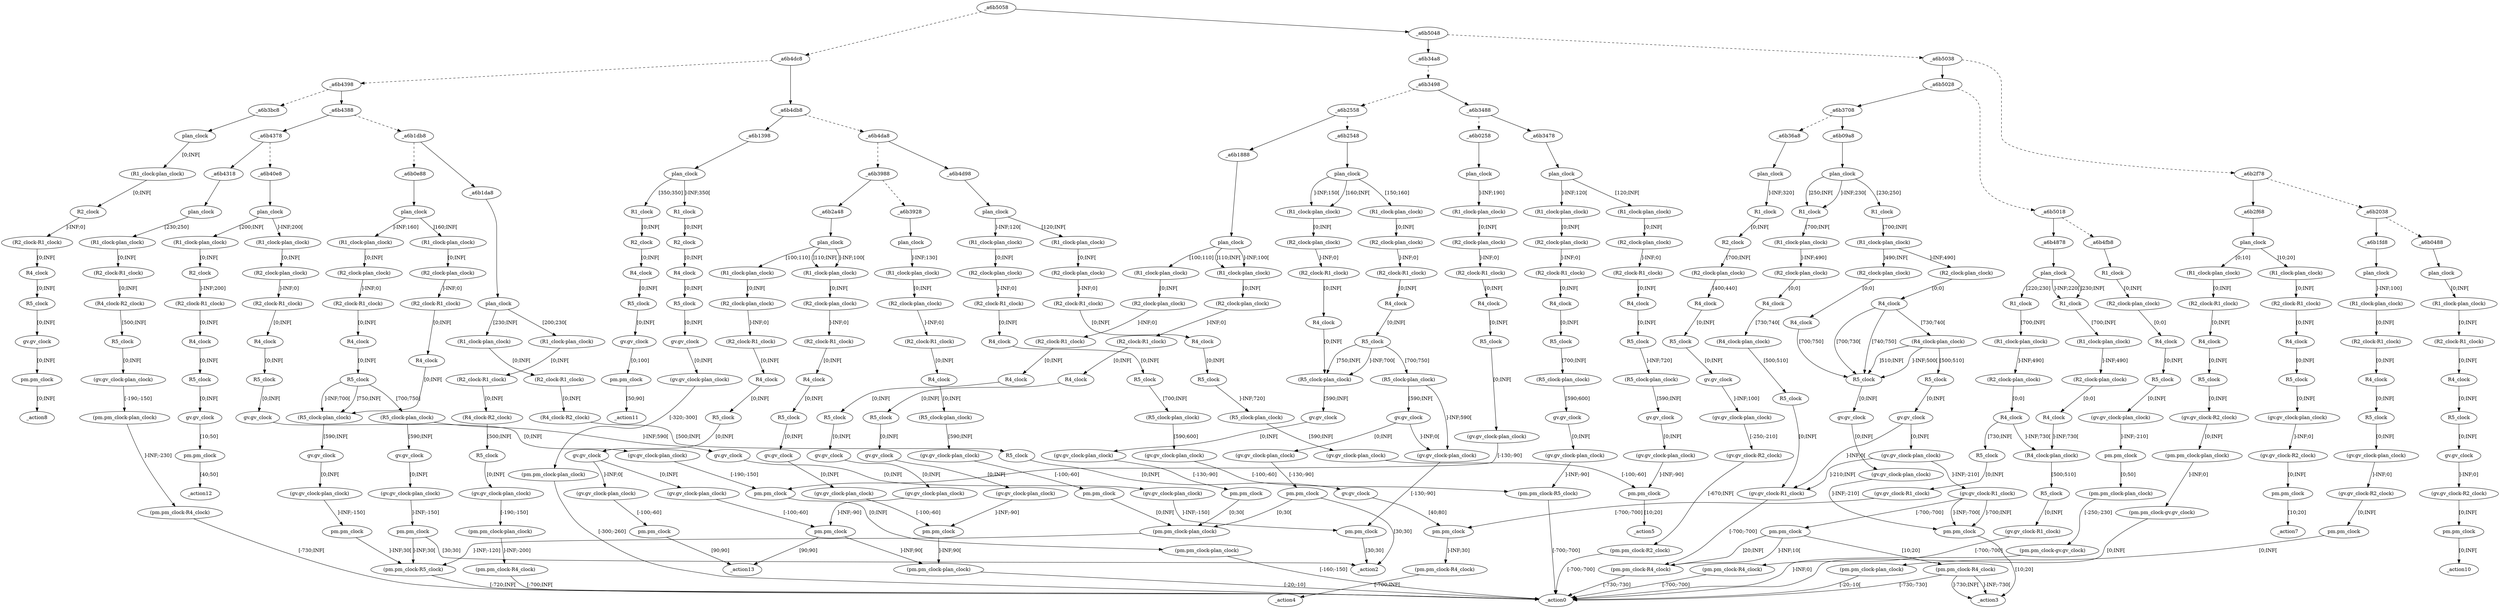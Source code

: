 digraph G {
"a6f2090" [label="plan_clock"];
"a6f2078" [label="(R1_clock-plan_clock)"];
"a6f2060" [label="R2_clock"];
"a6f2048" [label="(R2_clock-R1_clock)"];
"a6f2030" [label="R4_clock"];
"a6f2018" [label="R5_clock"];
"a6f2000" [label="gv.gv_clock"];
"a6f1fe8" [label="pm.pm_clock"];
"a5d2c98" [label="_action8"];
"a6f1fe8" -> "a5d2c98" [style=filled, label="[0;INF["];
"a6f2000" -> "a6f1fe8" [style=filled, label="[0;INF["];
"a6f2018" -> "a6f2000" [style=filled, label="[0;INF["];
"a6f2030" -> "a6f2018" [style=filled, label="[0;INF["];
"a6f2048" -> "a6f2030" [style=filled, label="[0;INF["];
"a6f2060" -> "a6f2048" [style=filled, label="]-INF;0]"];
"a6f2078" -> "a6f2060" [style=filled, label="[0;INF["];
"a6f2090" -> "a6f2078" [style=filled, label="[0;INF["];
"a6b3bc8" [label="_a6b3bc8"];
"a6b3bc8" -> "a6f2090" [style=filled];
"a6f0860" [label="plan_clock"];
"a6f0848" [label="(R1_clock-plan_clock)"];
"a6f0830" [label="(R2_clock-plan_clock)"];
"a6f0818" [label="(R2_clock-R1_clock)"];
"a6f0800" [label="R4_clock"];
"a6d0448" [label="R5_clock"];
"a6f0740" [label="(R5_clock-plan_clock)"];
"a6f0728" [label="gv.gv_clock"];
"a6f0710" [label="(gv.gv_clock-plan_clock)"];
"a6f06f8" [label="pm.pm_clock"];
"a6f06e0" [label="(pm.pm_clock-R5_clock)"];
"a49a090" [label="_action0"];
"a6f06e0" -> "a49a090" [style=filled, label="[-720;INF["];
"a6f06f8" -> "a6f06e0" [style=filled, label="]-INF;30["];
"a6f0710" -> "a6f06f8" [style=filled, label="]-INF;-150]"];
"a6f0728" -> "a6f0710" [style=filled, label="[0;INF["];
"a6f0740" -> "a6f0728" [style=filled, label="[590;INF["];
"a6d0448" -> "a6f0740" [style=filled, label="]-INF;700["];
"a6f07e8" [label="(R5_clock-plan_clock)"];
"a6f0578" [label="gv.gv_clock"];
"a6f0560" [label="(gv.gv_clock-plan_clock)"];
"a6d03e8" [label="pm.pm_clock"];
"a4bef58" [label="_action2"];
"a6d03e8" -> "a4bef58" [style=filled, label="[30;30]"];
"a6f0560" -> "a6d03e8" [style=filled, label="]-INF;-150]"];
"a6f0578" -> "a6f0560" [style=filled, label="[0;INF["];
"a6f07e8" -> "a6f0578" [style=filled, label="]-INF;590["];
"a6f07d0" [label="gv.gv_clock"];
"a6f07b8" [label="(gv.gv_clock-plan_clock)"];
"a6d0428" [label="pm.pm_clock"];
"a6d0428" -> "a6f06e0" [style=filled, label="]-INF;30["];
"a6d0428" -> "a4bef58" [style=filled, label="[30;30]"];
"a6f07b8" -> "a6d0428" [style=filled, label="]-INF;-150]"];
"a6f07d0" -> "a6f07b8" [style=filled, label="[0;INF["];
"a6f07e8" -> "a6f07d0" [style=filled, label="[590;INF["];
"a6d0448" -> "a6f07e8" [style=filled, label="[700;750]"];
"a6d0448" -> "a6f0740" [style=filled, label="]750;INF["];
"a6f0800" -> "a6d0448" [style=filled, label="[0;INF["];
"a6f0818" -> "a6f0800" [style=filled, label="[0;INF["];
"a6f0830" -> "a6f0818" [style=filled, label="]-INF;0]"];
"a6f0848" -> "a6f0830" [style=filled, label="[0;INF["];
"a6f0860" -> "a6f0848" [style=filled, label="]-INF;160]"];
"a6f07a0" [label="(R1_clock-plan_clock)"];
"a6f0788" [label="(R2_clock-plan_clock)"];
"a6f0770" [label="(R2_clock-R1_clock)"];
"a6f0758" [label="R4_clock"];
"a6f0758" -> "a6f0740" [style=filled, label="[0;INF["];
"a6f0770" -> "a6f0758" [style=filled, label="[0;INF["];
"a6f0788" -> "a6f0770" [style=filled, label="]-INF;0]"];
"a6f07a0" -> "a6f0788" [style=filled, label="[0;INF["];
"a6f0860" -> "a6f07a0" [style=filled, label="]160;INF["];
"a6b0e88" [label="_a6b0e88"];
"a6b0e88" -> "a6f0860" [style=filled];
"a6d0788" [label="plan_clock"];
"a6f0ed8" [label="(R1_clock-plan_clock)"];
"a6f0ec0" [label="(R2_clock-R1_clock)"];
"a6f0ea8" [label="(R4_clock-R2_clock)"];
"a6f0e90" [label="R5_clock"];
"a6d0708" [label="(gv.gv_clock-plan_clock)"];
"a6f0e78" [label="(pm.pm_clock-plan_clock)"];
"a6f0e60" [label="(pm.pm_clock-R4_clock)"];
"a6f0e60" -> "a49a090" [style=filled, label="[-700;INF["];
"a6f0e78" -> "a6f0e60" [style=filled, label="]-INF;-200]"];
"a6d0708" -> "a6f0e78" [style=filled, label="[-190;-150]"];
"a6f0e90" -> "a6d0708" [style=filled, label="[0;INF["];
"a6f0ea8" -> "a6f0e90" [style=filled, label="[500;INF["];
"a6f0ec0" -> "a6f0ea8" [style=filled, label="[0;INF["];
"a6f0ed8" -> "a6f0ec0" [style=filled, label="[0;INF["];
"a6d0788" -> "a6f0ed8" [style=filled, label="[200;230["];
"a6f0ff8" [label="(R1_clock-plan_clock)"];
"a6f0fe0" [label="(R2_clock-R1_clock)"];
"a6f0fc8" [label="(R4_clock-R2_clock)"];
"a6f0fb0" [label="R5_clock"];
"a6d0768" [label="gv.gv_clock"];
"a6f0f98" [label="pm.pm_clock"];
"a6f0f80" [label="(pm.pm_clock-R4_clock)"];
"a4c40a0" [label="_action4"];
"a6f0f80" -> "a4c40a0" [style=filled, label="[-700;INF["];
"a6f0f98" -> "a6f0f80" [style=filled, label="]-INF;30]"];
"a6d0768" -> "a6f0f98" [style=filled, label="[40;80]"];
"a6f0fb0" -> "a6d0768" [style=filled, label="[0;INF["];
"a6f0fc8" -> "a6f0fb0" [style=filled, label="[500;INF["];
"a6f0fe0" -> "a6f0fc8" [style=filled, label="[0;INF["];
"a6f0ff8" -> "a6f0fe0" [style=filled, label="[0;INF["];
"a6d0788" -> "a6f0ff8" [style=filled, label="[230;INF["];
"a6b1da8" [label="_a6b1da8"];
"a6b1da8" -> "a6d0788" [style=filled];
"a6b1db8" [label="_a6b1db8"];
"a6b1db8" -> "a6b1da8" [style=filled];
"a6b1db8" -> "a6b0e88" [style=dashed];
"a6f2318" [label="plan_clock"];
"a6f22e8" [label="(R1_clock-plan_clock)"];
"a6f22d0" [label="(R2_clock-plan_clock)"];
"a6f22b8" [label="(R2_clock-R1_clock)"];
"a6f22a0" [label="R4_clock"];
"a6f2288" [label="R5_clock"];
"a6f2270" [label="gv.gv_clock"];
"a6d0d68" [label="(gv.gv_clock-plan_clock)"];
"a6f00c8" [label="pm.pm_clock"];
"a6d0068" [label="(pm.pm_clock-plan_clock)"];
"a6d0068" -> "a49a090" [style=filled, label="[-160;-150]"];
"a6f00c8" -> "a6d0068" [style=filled, label="[0;INF["];
"a6d0d68" -> "a6f00c8" [style=filled, label="[-190;-150]"];
"a6f2270" -> "a6d0d68" [style=filled, label="[0;INF["];
"a6f2288" -> "a6f2270" [style=filled, label="[0;INF["];
"a6f22a0" -> "a6f2288" [style=filled, label="[0;INF["];
"a6f22b8" -> "a6f22a0" [style=filled, label="[0;INF["];
"a6f22d0" -> "a6f22b8" [style=filled, label="]-INF;0]"];
"a6f22e8" -> "a6f22d0" [style=filled, label="[0;INF["];
"a6f2318" -> "a6f22e8" [style=filled, label="]-INF;200["];
"a6f2198" [label="(R1_clock-plan_clock)"];
"a6f2180" [label="R2_clock"];
"a6f2168" [label="(R2_clock-R1_clock)"];
"a6f2150" [label="R4_clock"];
"a6f2138" [label="R5_clock"];
"a6d0d28" [label="gv.gv_clock"];
"a6d0d08" [label="pm.pm_clock"];
"a5ca698" [label="_action12"];
"a6d0d08" -> "a5ca698" [style=filled, label="[40;50]"];
"a6d0d28" -> "a6d0d08" [style=filled, label="[10;50]"];
"a6f2138" -> "a6d0d28" [style=filled, label="[0;INF["];
"a6f2150" -> "a6f2138" [style=filled, label="[0;INF["];
"a6f2168" -> "a6f2150" [style=filled, label="[0;INF["];
"a6f2180" -> "a6f2168" [style=filled, label="]-INF;200]"];
"a6f2198" -> "a6f2180" [style=filled, label="[0;INF["];
"a6f2318" -> "a6f2198" [style=filled, label="[200;INF["];
"a6b40e8" [label="_a6b40e8"];
"a6b40e8" -> "a6f2318" [style=filled];
"a6d0de8" [label="plan_clock"];
"a6f2438" [label="(R1_clock-plan_clock)"];
"a6f2420" [label="(R2_clock-R1_clock)"];
"a6f2408" [label="(R4_clock-R2_clock)"];
"a6f23f0" [label="R5_clock"];
"a6d0dc8" [label="(gv.gv_clock-plan_clock)"];
"a6f23d8" [label="(pm.pm_clock-plan_clock)"];
"a6f23c0" [label="(pm.pm_clock-R4_clock)"];
"a6f23c0" -> "a49a090" [style=filled, label="[-730;INF["];
"a6f23d8" -> "a6f23c0" [style=filled, label="]-INF;-230]"];
"a6d0dc8" -> "a6f23d8" [style=filled, label="[-190;-150]"];
"a6f23f0" -> "a6d0dc8" [style=filled, label="[0;INF["];
"a6f2408" -> "a6f23f0" [style=filled, label="[500;INF["];
"a6f2420" -> "a6f2408" [style=filled, label="[0;INF["];
"a6f2438" -> "a6f2420" [style=filled, label="[0;INF["];
"a6d0de8" -> "a6f2438" [style=filled, label="[230;250]"];
"a6b4318" [label="_a6b4318"];
"a6b4318" -> "a6d0de8" [style=filled];
"a6b4378" [label="_a6b4378"];
"a6b4378" -> "a6b4318" [style=filled];
"a6b4378" -> "a6b40e8" [style=dashed];
"a6b4388" [label="_a6b4388"];
"a6b4388" -> "a6b4378" [style=filled];
"a6b4388" -> "a6b1db8" [style=dashed];
"a6b4398" [label="_a6b4398"];
"a6b4398" -> "a6b4388" [style=filled];
"a6b4398" -> "a6b3bc8" [style=dashed];
"a6f1f28" [label="plan_clock"];
"a6f1f10" [label="(R1_clock-plan_clock)"];
"a6f1ef8" [label="(R2_clock-plan_clock)"];
"a6f1ee0" [label="(R2_clock-R1_clock)"];
"a6f1ec8" [label="R4_clock"];
"a6f1eb0" [label="(R5_clock-plan_clock)"];
"a6d0ca8" [label="(gv.gv_clock-plan_clock)"];
"a6f1e98" [label="pm.pm_clock"];
"a6f1310" [label="(pm.pm_clock-plan_clock)"];
"a6f1310" -> "a6f06e0" [style=filled, label="]-INF;-120]"];
"a6f1e98" -> "a6f1310" [style=filled, label="[0;INF["];
"a6d0ca8" -> "a6f1e98" [style=filled, label="[-100;-60]"];
"a6f1eb0" -> "a6d0ca8" [style=filled, label="[590;INF["];
"a6f1ec8" -> "a6f1eb0" [style=filled, label="[0;INF["];
"a6f1ee0" -> "a6f1ec8" [style=filled, label="[0;INF["];
"a6f1ef8" -> "a6f1ee0" [style=filled, label="]-INF;0]"];
"a6f1f10" -> "a6f1ef8" [style=filled, label="[0;INF["];
"a6f1f28" -> "a6f1f10" [style=filled, label="]-INF;130]"];
"a6b3928" [label="_a6b3928"];
"a6b3928" -> "a6f1f28" [style=filled];
"a6d0a68" [label="plan_clock"];
"a6f1640" [label="(R1_clock-plan_clock)"];
"a6f1628" [label="(R2_clock-plan_clock)"];
"a6f1610" [label="(R2_clock-R1_clock)"];
"a6f15f8" [label="R4_clock"];
"a6f15e0" [label="R5_clock"];
"a6f15c8" [label="gv.gv_clock"];
"a6d0a28" [label="(gv.gv_clock-plan_clock)"];
"a6f0c68" [label="pm.pm_clock"];
"a6d0668" [label="(pm.pm_clock-plan_clock)"];
"a6d0668" -> "a49a090" [style=filled, label="[-20;-10]"];
"a6f0c68" -> "a6d0668" [style=filled, label="]-INF;90["];
"a6d0a28" -> "a6f0c68" [style=filled, label="[-100;-60]"];
"a6f15c8" -> "a6d0a28" [style=filled, label="[0;INF["];
"a6f15e0" -> "a6f15c8" [style=filled, label="[0;INF["];
"a6f15f8" -> "a6f15e0" [style=filled, label="[0;INF["];
"a6f1610" -> "a6f15f8" [style=filled, label="[0;INF["];
"a6f1628" -> "a6f1610" [style=filled, label="]-INF;0]"];
"a6f1640" -> "a6f1628" [style=filled, label="[0;INF["];
"a6d0a68" -> "a6f1640" [style=filled, label="]-INF;100["];
"a6f16d0" [label="(R1_clock-plan_clock)"];
"a6f16b8" [label="(R2_clock-plan_clock)"];
"a6f16a0" [label="(R2_clock-R1_clock)"];
"a6f1688" [label="R4_clock"];
"a6f1670" [label="R5_clock"];
"a6f1658" [label="gv.gv_clock"];
"a6d09c8" [label="(gv.gv_clock-plan_clock)"];
"a6d0608" [label="pm.pm_clock"];
"a5c9e70" [label="_action13"];
"a6d0608" -> "a5c9e70" [style=filled, label="[90;90]"];
"a6d09c8" -> "a6d0608" [style=filled, label="[-100;-60]"];
"a6f1658" -> "a6d09c8" [style=filled, label="]-INF;0["];
"a6d0a48" [label="(gv.gv_clock-plan_clock)"];
"a6d0688" [label="pm.pm_clock"];
"a6d0688" -> "a6d0668" [style=filled, label="]-INF;90["];
"a6d0688" -> "a5c9e70" [style=filled, label="[90;90]"];
"a6d0a48" -> "a6d0688" [style=filled, label="[-100;-60]"];
"a6f1658" -> "a6d0a48" [style=filled, label="[0;INF["];
"a6f1670" -> "a6f1658" [style=filled, label="[0;INF["];
"a6f1688" -> "a6f1670" [style=filled, label="[0;INF["];
"a6f16a0" -> "a6f1688" [style=filled, label="[0;INF["];
"a6f16b8" -> "a6f16a0" [style=filled, label="]-INF;0]"];
"a6f16d0" -> "a6f16b8" [style=filled, label="[0;INF["];
"a6d0a68" -> "a6f16d0" [style=filled, label="[100;110]"];
"a6d0a68" -> "a6f1640" [style=filled, label="]110;INF["];
"a6b2a48" [label="_a6b2a48"];
"a6b2a48" -> "a6d0a68" [style=filled];
"a6b3988" [label="_a6b3988"];
"a6b3988" -> "a6b2a48" [style=filled];
"a6b3988" -> "a6b3928" [style=dashed];
"a6f2888" [label="plan_clock"];
"a6f2708" [label="(R1_clock-plan_clock)"];
"a6f26f0" [label="(R2_clock-plan_clock)"];
"a6f26d8" [label="(R2_clock-R1_clock)"];
"a6f26c0" [label="R4_clock"];
"a6f26a8" [label="R5_clock"];
"a6d1068" [label="(R5_clock-plan_clock)"];
"a6d1048" [label="(gv.gv_clock-plan_clock)"];
"a6d0b68" [label="(pm.pm_clock-R5_clock)"];
"a6d0b68" -> "a49a090" [style=filled, label="[-700;-700]"];
"a6d1048" -> "a6d0b68" [style=filled, label="[-100;-60]"];
"a6d1068" -> "a6d1048" [style=filled, label="[590;600]"];
"a6f26a8" -> "a6d1068" [style=filled, label="[700;INF["];
"a6f26c0" -> "a6f26a8" [style=filled, label="[0;INF["];
"a6f26d8" -> "a6f26c0" [style=filled, label="[0;INF["];
"a6f26f0" -> "a6f26d8" [style=filled, label="]-INF;0]"];
"a6f2708" -> "a6f26f0" [style=filled, label="[0;INF["];
"a6f2888" -> "a6f2708" [style=filled, label="]-INF;120["];
"a6f2858" [label="(R1_clock-plan_clock)"];
"a6f2840" [label="(R2_clock-plan_clock)"];
"a6f2828" [label="(R2_clock-R1_clock)"];
"a6f2810" [label="R4_clock"];
"a6f27f8" [label="R5_clock"];
"a6f27e0" [label="(R5_clock-plan_clock)"];
"a6d10a8" [label="(gv.gv_clock-plan_clock)"];
"a6d0ba8" [label="pm.pm_clock"];
"a4bf150" [label="_action5"];
"a6d0ba8" -> "a4bf150" [style=filled, label="[10;20]"];
"a6d10a8" -> "a6d0ba8" [style=filled, label="[-100;-60]"];
"a6f27e0" -> "a6d10a8" [style=filled, label="[590;INF["];
"a6f27f8" -> "a6f27e0" [style=filled, label="]-INF;720]"];
"a6f2810" -> "a6f27f8" [style=filled, label="[0;INF["];
"a6f2828" -> "a6f2810" [style=filled, label="[0;INF["];
"a6f2840" -> "a6f2828" [style=filled, label="]-INF;0]"];
"a6f2858" -> "a6f2840" [style=filled, label="[0;INF["];
"a6f2888" -> "a6f2858" [style=filled, label="[120;INF["];
"a6b4d98" [label="_a6b4d98"];
"a6b4d98" -> "a6f2888" [style=filled];
"a6b4da8" [label="_a6b4da8"];
"a6b4da8" -> "a6b4d98" [style=filled];
"a6b4da8" -> "a6b3988" [style=dashed];
"a6d05a8" [label="plan_clock"];
"a6f0968" [label="R1_clock"];
"a6f0950" [label="R2_clock"];
"a6f0938" [label="R4_clock"];
"a6f0920" [label="R5_clock"];
"a6f0908" [label="gv.gv_clock"];
"a6d04c8" [label="(gv.gv_clock-plan_clock)"];
"a6d04a8" [label="(pm.pm_clock-plan_clock)"];
"a6d04a8" -> "a49a090" [style=filled, label="[-300;-260]"];
"a6d04c8" -> "a6d04a8" [style=filled, label="[-320;-300]"];
"a6f0908" -> "a6d04c8" [style=filled, label="[0;INF["];
"a6f0920" -> "a6f0908" [style=filled, label="[0;INF["];
"a6f0938" -> "a6f0920" [style=filled, label="[0;INF["];
"a6f0950" -> "a6f0938" [style=filled, label="[0;INF["];
"a6f0968" -> "a6f0950" [style=filled, label="[0;INF["];
"a6d05a8" -> "a6f0968" [style=filled, label="]-INF;350["];
"a6f0a40" [label="R1_clock"];
"a6f0a28" [label="R2_clock"];
"a6f0a10" [label="R4_clock"];
"a6f09f8" [label="R5_clock"];
"a6d0568" [label="gv.gv_clock"];
"a6d0548" [label="pm.pm_clock"];
"a5d2ef0" [label="_action11"];
"a6d0548" -> "a5d2ef0" [style=filled, label="[50;90]"];
"a6d0568" -> "a6d0548" [style=filled, label="[0;100]"];
"a6f09f8" -> "a6d0568" [style=filled, label="[0;INF["];
"a6f0a10" -> "a6f09f8" [style=filled, label="[0;INF["];
"a6f0a28" -> "a6f0a10" [style=filled, label="[0;INF["];
"a6f0a40" -> "a6f0a28" [style=filled, label="[0;INF["];
"a6d05a8" -> "a6f0a40" [style=filled, label="[350;350]"];
"a6b1398" [label="_a6b1398"];
"a6b1398" -> "a6d05a8" [style=filled];
"a6b4db8" [label="_a6b4db8"];
"a6b4db8" -> "a6b1398" [style=filled];
"a6b4db8" -> "a6b4da8" [style=dashed];
"a6b4dc8" [label="_a6b4dc8"];
"a6b4dc8" -> "a6b4db8" [style=filled];
"a6b4dc8" -> "a6b4398" [style=dashed];
"a6f02d8" [label="plan_clock"];
"a6f02c0" [label="(R1_clock-plan_clock)"];
"a6f02a8" [label="(R2_clock-R1_clock)"];
"a6f0290" [label="R4_clock"];
"a6f0278" [label="R5_clock"];
"a6f0260" [label="gv.gv_clock"];
"a6f0248" [label="(gv.gv_clock-R2_clock)"];
"a6f0230" [label="pm.pm_clock"];
"a4bea38" [label="_action10"];
"a6f0230" -> "a4bea38" [style=filled, label="[0;INF["];
"a6f0248" -> "a6f0230" [style=filled, label="[0;INF["];
"a6f0260" -> "a6f0248" [style=filled, label="]-INF;0]"];
"a6f0278" -> "a6f0260" [style=filled, label="[0;INF["];
"a6f0290" -> "a6f0278" [style=filled, label="[0;INF["];
"a6f02a8" -> "a6f0290" [style=filled, label="[0;INF["];
"a6f02c0" -> "a6f02a8" [style=filled, label="[0;INF["];
"a6f02d8" -> "a6f02c0" [style=filled, label="[0;INF["];
"a6b0488" [label="_a6b0488"];
"a6b0488" -> "a6f02d8" [style=filled];
"a6f1190" [label="plan_clock"];
"a6f1178" [label="(R1_clock-plan_clock)"];
"a6f1160" [label="(R2_clock-R1_clock)"];
"a6f1148" [label="R4_clock"];
"a6f1130" [label="R5_clock"];
"a6f1118" [label="(gv.gv_clock-plan_clock)"];
"a6f1100" [label="(gv.gv_clock-R2_clock)"];
"a6f10e8" [label="pm.pm_clock"];
"a6d07c8" [label="(pm.pm_clock-plan_clock)"];
"a6d07c8" -> "a49a090" [style=filled, label="[-20;-10["];
"a6f10e8" -> "a6d07c8" [style=filled, label="[0;INF["];
"a6f1100" -> "a6f10e8" [style=filled, label="[0;INF["];
"a6f1118" -> "a6f1100" [style=filled, label="]-INF;0]"];
"a6f1130" -> "a6f1118" [style=filled, label="[0;INF["];
"a6f1148" -> "a6f1130" [style=filled, label="[0;INF["];
"a6f1160" -> "a6f1148" [style=filled, label="[0;INF["];
"a6f1178" -> "a6f1160" [style=filled, label="[0;INF["];
"a6f1190" -> "a6f1178" [style=filled, label="]-INF;100]"];
"a6b1fd8" [label="_a6b1fd8"];
"a6b1fd8" -> "a6f1190" [style=filled];
"a6b2038" [label="_a6b2038"];
"a6b2038" -> "a6b1fd8" [style=filled];
"a6b2038" -> "a6b0488" [style=dashed];
"a730058" [label="plan_clock"];
"a6f1940" [label="(R1_clock-plan_clock)"];
"a6f1928" [label="(R2_clock-R1_clock)"];
"a6f1910" [label="R4_clock"];
"a6f18f8" [label="R5_clock"];
"a6f18e0" [label="(gv.gv_clock-R2_clock)"];
"a6f18c8" [label="(pm.pm_clock-plan_clock)"];
"a6f18b0" [label="(pm.pm_clock-gv.gv_clock)"];
"a6f18b0" -> "a49a090" [style=filled, label="[0;INF["];
"a6f18c8" -> "a6f18b0" [style=filled, label="]-INF;0]"];
"a6f18e0" -> "a6f18c8" [style=filled, label="[0;INF["];
"a6f18f8" -> "a6f18e0" [style=filled, label="[0;INF["];
"a6f1910" -> "a6f18f8" [style=filled, label="[0;INF["];
"a6f1928" -> "a6f1910" [style=filled, label="[0;INF["];
"a6f1940" -> "a6f1928" [style=filled, label="[0;INF["];
"a730058" -> "a6f1940" [style=filled, label="[0;10]"];
"a6f17f0" [label="(R1_clock-plan_clock)"];
"a6f17d8" [label="(R2_clock-R1_clock)"];
"a6f17c0" [label="R4_clock"];
"a6f17a8" [label="R5_clock"];
"a6f1790" [label="(gv.gv_clock-plan_clock)"];
"a6f1778" [label="(gv.gv_clock-R2_clock)"];
"a6d0aa8" [label="pm.pm_clock"];
"a4bee48" [label="_action7"];
"a6d0aa8" -> "a4bee48" [style=filled, label="[10;20]"];
"a6f1778" -> "a6d0aa8" [style=filled, label="[0;INF["];
"a6f1790" -> "a6f1778" [style=filled, label="]-INF;0]"];
"a6f17a8" -> "a6f1790" [style=filled, label="[0;INF["];
"a6f17c0" -> "a6f17a8" [style=filled, label="[0;INF["];
"a6f17d8" -> "a6f17c0" [style=filled, label="[0;INF["];
"a6f17f0" -> "a6f17d8" [style=filled, label="[0;INF["];
"a730058" -> "a6f17f0" [style=filled, label="]10;20]"];
"a6b2f68" [label="_a6b2f68"];
"a6b2f68" -> "a730058" [style=filled];
"a6b2f78" [label="_a6b2f78"];
"a6b2f78" -> "a6b2f68" [style=filled];
"a6b2f78" -> "a6b2038" [style=dashed];
"a6f2978" [label="R1_clock"];
"a6d1168" [label="(R2_clock-plan_clock)"];
"a6f2960" [label="R4_clock"];
"a6f2948" [label="R5_clock"];
"a6f2930" [label="(gv.gv_clock-plan_clock)"];
"a6d1148" [label="pm.pm_clock"];
"a6d1128" [label="(pm.pm_clock-plan_clock)"];
"a6f2918" [label="(pm.pm_clock-gv.gv_clock)"];
"a6f2918" -> "a49a090" [style=filled, label="]-INF;0]"];
"a6d1128" -> "a6f2918" [style=filled, label="[-250;-230]"];
"a6d1148" -> "a6d1128" [style=filled, label="[0;50]"];
"a6f2930" -> "a6d1148" [style=filled, label="]-INF;-210]"];
"a6f2948" -> "a6f2930" [style=filled, label="[0;INF["];
"a6f2960" -> "a6f2948" [style=filled, label="[0;INF["];
"a6d1168" -> "a6f2960" [style=filled, label="[0;0]"];
"a6f2978" -> "a6d1168" [style=filled, label="[0;INF["];
"a6b4fb8" [label="_a6b4fb8"];
"a6b4fb8" -> "a6f2978" [style=filled];
"a6d0fe8" [label="plan_clock"];
"a6f24f8" [label="R1_clock"];
"a6f24e0" [label="(R1_clock-plan_clock)"];
"a6d0ee8" [label="(R2_clock-plan_clock)"];
"a6f24c8" [label="R4_clock"];
"a6d0ec8" [label="(R4_clock-plan_clock)"];
"a6f24b0" [label="R5_clock"];
"a6d0ea8" [label="(gv.gv_clock-R1_clock)"];
"a6d0e88" [label="(pm.pm_clock-R4_clock)"];
"a6d0e88" -> "a49a090" [style=filled, label="[-700;-700]"];
"a6d0ea8" -> "a6d0e88" [style=filled, label="[-700;-700]"];
"a6f24b0" -> "a6d0ea8" [style=filled, label="[0;INF["];
"a6d0ec8" -> "a6f24b0" [style=filled, label="[500;510]"];
"a6f24c8" -> "a6d0ec8" [style=filled, label="]-INF;730["];
"a6d0ee8" -> "a6f24c8" [style=filled, label="[0;0]"];
"a6f24e0" -> "a6d0ee8" [style=filled, label="]-INF;490]"];
"a6f24f8" -> "a6f24e0" [style=filled, label="[700;INF["];
"a6d0fe8" -> "a6f24f8" [style=filled, label="]-INF;220["];
"a6f2600" [label="R1_clock"];
"a6f25e8" [label="(R1_clock-plan_clock)"];
"a6d0fc8" [label="(R2_clock-plan_clock)"];
"a6f25d0" [label="R4_clock"];
"a6f25d0" -> "a6d0ec8" [style=filled, label="]-INF;730["];
"a6f2570" [label="R5_clock"];
"a6d0f68" [label="(gv.gv_clock-R1_clock)"];
"a6d0f68" -> "a6f0f98" [style=filled, label="[-700;-700]"];
"a6f2570" -> "a6d0f68" [style=filled, label="[0;INF["];
"a6f25d0" -> "a6f2570" [style=filled, label="[730;INF["];
"a6d0fc8" -> "a6f25d0" [style=filled, label="[0;0]"];
"a6f25e8" -> "a6d0fc8" [style=filled, label="]-INF;490]"];
"a6f2600" -> "a6f25e8" [style=filled, label="[700;INF["];
"a6d0fe8" -> "a6f2600" [style=filled, label="[220;230]"];
"a6d0fe8" -> "a6f24f8" [style=filled, label="]230;INF["];
"a6b4878" [label="_a6b4878"];
"a6b4878" -> "a6d0fe8" [style=filled];
"a6b5018" [label="_a6b5018"];
"a6b5018" -> "a6b4878" [style=filled];
"a6b5018" -> "a6b4fb8" [style=dashed];
"a6f1dd8" [label="plan_clock"];
"a6f1dc0" [label="R1_clock"];
"a6f1da8" [label="R2_clock"];
"a6d0c68" [label="(R2_clock-plan_clock)"];
"a6f1d90" [label="R4_clock"];
"a6f1d78" [label="R5_clock"];
"a6f1d60" [label="gv.gv_clock"];
"a6d0c48" [label="(gv.gv_clock-plan_clock)"];
"a6f1d48" [label="(gv.gv_clock-R2_clock)"];
"a6d0c28" [label="(pm.pm_clock-R2_clock)"];
"a6d0c28" -> "a49a090" [style=filled, label="[-700;-700]"];
"a6f1d48" -> "a6d0c28" [style=filled, label="[-670;INF["];
"a6d0c48" -> "a6f1d48" [style=filled, label="[-250;-210]"];
"a6f1d60" -> "a6d0c48" [style=filled, label="]-INF;100]"];
"a6f1d78" -> "a6f1d60" [style=filled, label="[0;INF["];
"a6f1d90" -> "a6f1d78" [style=filled, label="[0;INF["];
"a6d0c68" -> "a6f1d90" [style=filled, label="[400;440]"];
"a6f1da8" -> "a6d0c68" [style=filled, label="[700;INF["];
"a6f1dc0" -> "a6f1da8" [style=filled, label="[0;INF["];
"a6f1dd8" -> "a6f1dc0" [style=filled, label="]-INF;320]"];
"a6b36a8" [label="_a6b36a8"];
"a6b36a8" -> "a6f1dd8" [style=filled];
"a6d0388" [label="plan_clock"];
"a6f0428" [label="R1_clock"];
"a6f0410" [label="(R1_clock-plan_clock)"];
"a6d02c8" [label="(R2_clock-plan_clock)"];
"a6d02a8" [label="R4_clock"];
"a6d0288" [label="(R4_clock-plan_clock)"];
"a6f03f8" [label="R5_clock"];
"a6d0268" [label="(gv.gv_clock-R1_clock)"];
"a6d0248" [label="(pm.pm_clock-R4_clock)"];
"a6d0248" -> "a49a090" [style=filled, label="[-730;-730]"];
"a6d0268" -> "a6d0248" [style=filled, label="[-700;-700]"];
"a6f03f8" -> "a6d0268" [style=filled, label="[0;INF["];
"a6d0288" -> "a6f03f8" [style=filled, label="[500;510]"];
"a6d02a8" -> "a6d0288" [style=filled, label="[730;740["];
"a6d02c8" -> "a6d02a8" [style=filled, label="[0;0]"];
"a6f0410" -> "a6d02c8" [style=filled, label="]-INF;490]"];
"a6f0428" -> "a6f0410" [style=filled, label="[700;INF["];
"a6d0388" -> "a6f0428" [style=filled, label="]-INF;230["];
"a6f04a0" [label="R1_clock"];
"a6f0488" [label="(R1_clock-plan_clock)"];
"a6d0368" [label="(R2_clock-plan_clock)"];
"a710038" [label="R4_clock"];
"a6f0380" [label="R5_clock"];
"a6f0368" [label="gv.gv_clock"];
"a6f0350" [label="(gv.gv_clock-plan_clock)"];
"a6d0128" [label="pm.pm_clock"];
"a5d7e40" [label="_action3"];
"a6d0128" -> "a5d7e40" [style=filled, label="[10;20]"];
"a6f0350" -> "a6d0128" [style=filled, label="]-INF;-210]"];
"a6f0368" -> "a6f0350" [style=filled, label="[0;INF["];
"a6f0380" -> "a6f0368" [style=filled, label="[0;INF["];
"a710038" -> "a6f0380" [style=filled, label="[700;730["];
"a6d0348" [label="(R4_clock-plan_clock)"];
"a6d0348" -> "a6f0380" [style=filled, label="]-INF;500["];
"a6f0470" [label="R5_clock"];
"a6f0458" [label="gv.gv_clock"];
"a6f0458" -> "a6d0268" [style=filled, label="]-INF;0["];
"a6f0440" [label="(gv.gv_clock-plan_clock)"];
"a6d0328" [label="(gv.gv_clock-R1_clock)"];
"a6d0328" -> "a6d0128" [style=filled, label="]-INF;-700["];
"a6d0308" [label="pm.pm_clock"];
"a6d0308" -> "a6d0248" [style=filled, label="]-INF;10["];
"a6d02e8" [label="(pm.pm_clock-R4_clock)"];
"a6d02e8" -> "a5d7e40" [style=filled, label="]-INF;-730["];
"a6d02e8" -> "a49a090" [style=filled, label="[-730;-730]"];
"a6d02e8" -> "a5d7e40" [style=filled, label="]-730;INF["];
"a6d0308" -> "a6d02e8" [style=filled, label="[10;20]"];
"a6d0308" -> "a6d0248" [style=filled, label="]20;INF["];
"a6d0328" -> "a6d0308" [style=filled, label="[-700;-700]"];
"a6d0328" -> "a6d0128" [style=filled, label="]-700;INF["];
"a6f0440" -> "a6d0328" [style=filled, label="]-INF;-210]"];
"a6f0440" -> "a6d0268" [style=filled, label="]-210;INF["];
"a6f0458" -> "a6f0440" [style=filled, label="[0;INF["];
"a6f0470" -> "a6f0458" [style=filled, label="[0;INF["];
"a6d0348" -> "a6f0470" [style=filled, label="[500;510]"];
"a6d0348" -> "a6f0380" [style=filled, label="]510;INF["];
"a710038" -> "a6d0348" [style=filled, label="[730;740["];
"a710038" -> "a6f0380" [style=filled, label="[740;750]"];
"a6d0368" -> "a710038" [style=filled, label="[0;0]"];
"a6f0488" -> "a6d0368" [style=filled, label="]-INF;490]"];
"a6d0168" [label="(R2_clock-plan_clock)"];
"a6d0148" [label="R4_clock"];
"a6d0148" -> "a6f0380" [style=filled, label="[700;750]"];
"a6d0168" -> "a6d0148" [style=filled, label="[0;0]"];
"a6f0488" -> "a6d0168" [style=filled, label="]490;INF["];
"a6f04a0" -> "a6f0488" [style=filled, label="[700;INF["];
"a6d0388" -> "a6f04a0" [style=filled, label="[230;250]"];
"a6d0388" -> "a6f0428" [style=filled, label="]250;INF["];
"a6b09a8" [label="_a6b09a8"];
"a6b09a8" -> "a6d0388" [style=filled];
"a6b3708" [label="_a6b3708"];
"a6b3708" -> "a6b09a8" [style=filled];
"a6b3708" -> "a6b36a8" [style=dashed];
"a6b5028" [label="_a6b5028"];
"a6b5028" -> "a6b3708" [style=filled];
"a6b5028" -> "a6b5018" [style=dashed];
"a6b5038" [label="_a6b5038"];
"a6b5038" -> "a6b5028" [style=filled];
"a6b5038" -> "a6b2f78" [style=dashed];
"a6d0968" [label="plan_clock"];
"a6f13a0" [label="(R1_clock-plan_clock)"];
"a6f1388" [label="(R2_clock-plan_clock)"];
"a6f1370" [label="(R2_clock-R1_clock)"];
"a6f1358" [label="R4_clock"];
"a6f1340" [label="(R5_clock-plan_clock)"];
"a6f1328" [label="gv.gv_clock"];
"a6d0908" [label="(gv.gv_clock-plan_clock)"];
"a6d08e8" [label="pm.pm_clock"];
"a6d08e8" -> "a6f1310" [style=filled, label="[0;30["];
"a6d0908" -> "a6d08e8" [style=filled, label="[-130;-90]"];
"a6f1328" -> "a6d0908" [style=filled, label="[0;INF["];
"a6f1340" -> "a6f1328" [style=filled, label="[590;INF["];
"a6f1358" -> "a6f1340" [style=filled, label="[0;INF["];
"a6f1370" -> "a6f1358" [style=filled, label="[0;INF["];
"a6f1388" -> "a6f1370" [style=filled, label="]-INF;0]"];
"a6f13a0" -> "a6f1388" [style=filled, label="[0;INF["];
"a6d0968" -> "a6f13a0" [style=filled, label="]-INF;150["];
"a6f1430" [label="(R1_clock-plan_clock)"];
"a6f1418" [label="(R2_clock-plan_clock)"];
"a6f1400" [label="(R2_clock-R1_clock)"];
"a6f13e8" [label="R4_clock"];
"a6d0948" [label="R5_clock"];
"a6d0948" -> "a6f1340" [style=filled, label="]-INF;700["];
"a6f13d0" [label="(R5_clock-plan_clock)"];
"a6d0848" [label="(gv.gv_clock-plan_clock)"];
"a6d0848" -> "a6d03e8" [style=filled, label="[-130;-90]"];
"a6f13d0" -> "a6d0848" [style=filled, label="]-INF;590["];
"a6f13b8" [label="gv.gv_clock"];
"a6f13b8" -> "a6d0848" [style=filled, label="]-INF;0["];
"a6d0928" [label="(gv.gv_clock-plan_clock)"];
"a730030" [label="pm.pm_clock"];
"a730030" -> "a6f1310" [style=filled, label="[0;30["];
"a730030" -> "a4bef58" [style=filled, label="[30;30]"];
"a6d0928" -> "a730030" [style=filled, label="[-130;-90]"];
"a6f13b8" -> "a6d0928" [style=filled, label="[0;INF["];
"a6f13d0" -> "a6f13b8" [style=filled, label="[590;INF["];
"a6d0948" -> "a6f13d0" [style=filled, label="[700;750]"];
"a6d0948" -> "a6f1340" [style=filled, label="]750;INF["];
"a6f13e8" -> "a6d0948" [style=filled, label="[0;INF["];
"a6f1400" -> "a6f13e8" [style=filled, label="[0;INF["];
"a6f1418" -> "a6f1400" [style=filled, label="]-INF;0]"];
"a6f1430" -> "a6f1418" [style=filled, label="[0;INF["];
"a6d0968" -> "a6f1430" [style=filled, label="[150;160]"];
"a6d0968" -> "a6f13a0" [style=filled, label="]160;INF["];
"a6b2548" [label="_a6b2548"];
"a6b2548" -> "a6d0968" [style=filled];
"a6d06a8" [label="plan_clock"];
"a6f0d10" [label="(R1_clock-plan_clock)"];
"a6f0cf8" [label="(R2_clock-plan_clock)"];
"a6f0ce0" [label="(R2_clock-R1_clock)"];
"a6f0cc8" [label="R4_clock"];
"a6f0cb0" [label="R5_clock"];
"a6f0c98" [label="gv.gv_clock"];
"a6f0c80" [label="(gv.gv_clock-plan_clock)"];
"a6f0c80" -> "a6f0c68" [style=filled, label="]-INF;-90]"];
"a6f0c98" -> "a6f0c80" [style=filled, label="[0;INF["];
"a6f0cb0" -> "a6f0c98" [style=filled, label="[0;INF["];
"a6f0cc8" -> "a6f0cb0" [style=filled, label="[0;INF["];
"a6f0ce0" -> "a6f0cc8" [style=filled, label="[0;INF["];
"a6f0cf8" -> "a6f0ce0" [style=filled, label="]-INF;0]"];
"a6f0d10" -> "a6f0cf8" [style=filled, label="[0;INF["];
"a6d06a8" -> "a6f0d10" [style=filled, label="]-INF;100["];
"a6f0db8" [label="(R1_clock-plan_clock)"];
"a6f0da0" [label="(R2_clock-plan_clock)"];
"a6f0d88" [label="(R2_clock-R1_clock)"];
"a6f0d70" [label="R4_clock"];
"a6f0d58" [label="R5_clock"];
"a6f0d40" [label="gv.gv_clock"];
"a6f0d28" [label="(gv.gv_clock-plan_clock)"];
"a6f0d28" -> "a6d0688" [style=filled, label="]-INF;-90]"];
"a6f0d40" -> "a6f0d28" [style=filled, label="[0;INF["];
"a6f0d58" -> "a6f0d40" [style=filled, label="[0;INF["];
"a6f0d70" -> "a6f0d58" [style=filled, label="[0;INF["];
"a6f0d88" -> "a6f0d70" [style=filled, label="[0;INF["];
"a6f0da0" -> "a6f0d88" [style=filled, label="]-INF;0]"];
"a6f0db8" -> "a6f0da0" [style=filled, label="[0;INF["];
"a6d06a8" -> "a6f0db8" [style=filled, label="[100;110]"];
"a6d06a8" -> "a6f0d10" [style=filled, label="]110;INF["];
"a6b1888" [label="_a6b1888"];
"a6b1888" -> "a6d06a8" [style=filled];
"a6b2558" [label="_a6b2558"];
"a6b2558" -> "a6b1888" [style=filled];
"a6b2558" -> "a6b2548" [style=dashed];
"a6f0158" [label="plan_clock"];
"a6f0140" [label="(R1_clock-plan_clock)"];
"a6f0128" [label="(R2_clock-plan_clock)"];
"a6f0110" [label="(R2_clock-R1_clock)"];
"a6f00f8" [label="R4_clock"];
"a6f00e0" [label="R5_clock"];
"a6d0088" [label="(gv.gv_clock-plan_clock)"];
"a6d0088" -> "a6f00c8" [style=filled, label="[-130;-90]"];
"a6f00e0" -> "a6d0088" [style=filled, label="[0;INF["];
"a6f00f8" -> "a6f00e0" [style=filled, label="[0;INF["];
"a6f0110" -> "a6f00f8" [style=filled, label="[0;INF["];
"a6f0128" -> "a6f0110" [style=filled, label="]-INF;0]"];
"a6f0140" -> "a6f0128" [style=filled, label="[0;INF["];
"a6f0158" -> "a6f0140" [style=filled, label="]-INF;190]"];
"a6b0258" [label="_a6b0258"];
"a6b0258" -> "a6f0158" [style=filled];
"a6f1c88" [label="plan_clock"];
"a6f1aa8" [label="(R1_clock-plan_clock)"];
"a6f1a90" [label="(R2_clock-plan_clock)"];
"a6f1a78" [label="(R2_clock-R1_clock)"];
"a6f1a60" [label="R4_clock"];
"a6f1a48" [label="R5_clock"];
"a6d0b88" [label="(R5_clock-plan_clock)"];
"a6f1a30" [label="gv.gv_clock"];
"a6f1a18" [label="(gv.gv_clock-plan_clock)"];
"a6f1a18" -> "a6d0b68" [style=filled, label="]-INF;-90]"];
"a6f1a30" -> "a6f1a18" [style=filled, label="[0;INF["];
"a6d0b88" -> "a6f1a30" [style=filled, label="[590;600]"];
"a6f1a48" -> "a6d0b88" [style=filled, label="[700;INF["];
"a6f1a60" -> "a6f1a48" [style=filled, label="[0;INF["];
"a6f1a78" -> "a6f1a60" [style=filled, label="[0;INF["];
"a6f1a90" -> "a6f1a78" [style=filled, label="]-INF;0]"];
"a6f1aa8" -> "a6f1a90" [style=filled, label="[0;INF["];
"a6f1c88" -> "a6f1aa8" [style=filled, label="]-INF;120["];
"a6f1c58" [label="(R1_clock-plan_clock)"];
"a6f1c40" [label="(R2_clock-plan_clock)"];
"a6f1c28" [label="(R2_clock-R1_clock)"];
"a6f1c10" [label="R4_clock"];
"a6f1bf8" [label="R5_clock"];
"a6f1be0" [label="(R5_clock-plan_clock)"];
"a6f1bc8" [label="gv.gv_clock"];
"a6f1bb0" [label="(gv.gv_clock-plan_clock)"];
"a6f1bb0" -> "a6d0ba8" [style=filled, label="]-INF;-90]"];
"a6f1bc8" -> "a6f1bb0" [style=filled, label="[0;INF["];
"a6f1be0" -> "a6f1bc8" [style=filled, label="[590;INF["];
"a6f1bf8" -> "a6f1be0" [style=filled, label="]-INF;720]"];
"a6f1c10" -> "a6f1bf8" [style=filled, label="[0;INF["];
"a6f1c28" -> "a6f1c10" [style=filled, label="[0;INF["];
"a6f1c40" -> "a6f1c28" [style=filled, label="]-INF;0]"];
"a6f1c58" -> "a6f1c40" [style=filled, label="[0;INF["];
"a6f1c88" -> "a6f1c58" [style=filled, label="[120;INF["];
"a6b3478" [label="_a6b3478"];
"a6b3478" -> "a6f1c88" [style=filled];
"a6b3488" [label="_a6b3488"];
"a6b3488" -> "a6b3478" [style=filled];
"a6b3488" -> "a6b0258" [style=dashed];
"a6b3498" [label="_a6b3498"];
"a6b3498" -> "a6b3488" [style=filled];
"a6b3498" -> "a6b2558" [style=dashed];
"a6b34a8" [label="_a6b34a8"];
"a6b34a8" -> "a6b3498" [style=dashed];
"a6b5048" [label="_a6b5048"];
"a6b5048" -> "a6b34a8" [style=filled];
"a6b5048" -> "a6b5038" [style=dashed];
"a6b5058" [label="_a6b5058"];
"a6b5058" -> "a6b5048" [style=filled];
"a6b5058" -> "a6b4dc8" [style=dashed];
}
